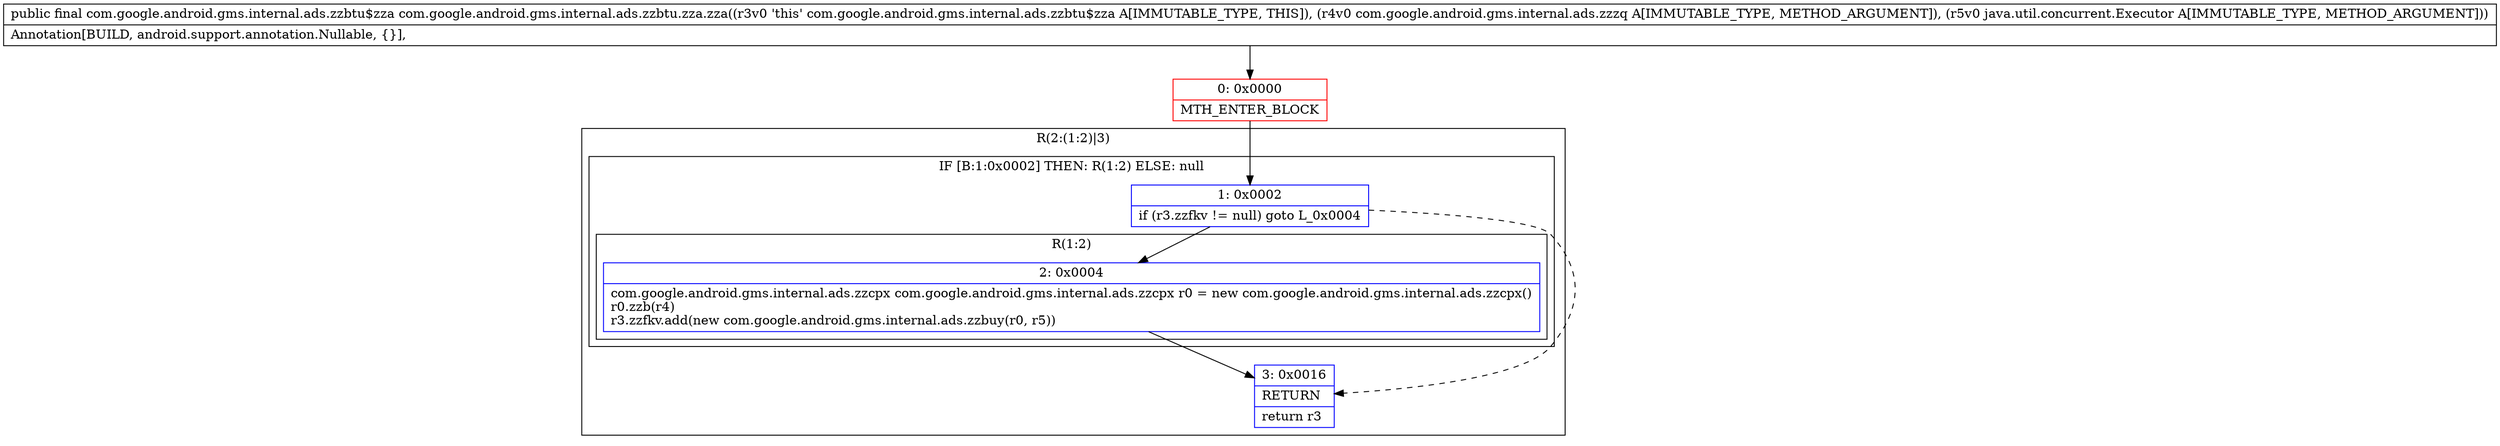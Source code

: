 digraph "CFG forcom.google.android.gms.internal.ads.zzbtu.zza.zza(Lcom\/google\/android\/gms\/internal\/ads\/zzzq;Ljava\/util\/concurrent\/Executor;)Lcom\/google\/android\/gms\/internal\/ads\/zzbtu$zza;" {
subgraph cluster_Region_1841537957 {
label = "R(2:(1:2)|3)";
node [shape=record,color=blue];
subgraph cluster_IfRegion_325339375 {
label = "IF [B:1:0x0002] THEN: R(1:2) ELSE: null";
node [shape=record,color=blue];
Node_1 [shape=record,label="{1\:\ 0x0002|if (r3.zzfkv != null) goto L_0x0004\l}"];
subgraph cluster_Region_1908563422 {
label = "R(1:2)";
node [shape=record,color=blue];
Node_2 [shape=record,label="{2\:\ 0x0004|com.google.android.gms.internal.ads.zzcpx com.google.android.gms.internal.ads.zzcpx r0 = new com.google.android.gms.internal.ads.zzcpx()\lr0.zzb(r4)\lr3.zzfkv.add(new com.google.android.gms.internal.ads.zzbuy(r0, r5))\l}"];
}
}
Node_3 [shape=record,label="{3\:\ 0x0016|RETURN\l|return r3\l}"];
}
Node_0 [shape=record,color=red,label="{0\:\ 0x0000|MTH_ENTER_BLOCK\l}"];
MethodNode[shape=record,label="{public final com.google.android.gms.internal.ads.zzbtu$zza com.google.android.gms.internal.ads.zzbtu.zza.zza((r3v0 'this' com.google.android.gms.internal.ads.zzbtu$zza A[IMMUTABLE_TYPE, THIS]), (r4v0 com.google.android.gms.internal.ads.zzzq A[IMMUTABLE_TYPE, METHOD_ARGUMENT]), (r5v0 java.util.concurrent.Executor A[IMMUTABLE_TYPE, METHOD_ARGUMENT]))  | Annotation[BUILD, android.support.annotation.Nullable, \{\}], \l}"];
MethodNode -> Node_0;
Node_1 -> Node_2;
Node_1 -> Node_3[style=dashed];
Node_2 -> Node_3;
Node_0 -> Node_1;
}

